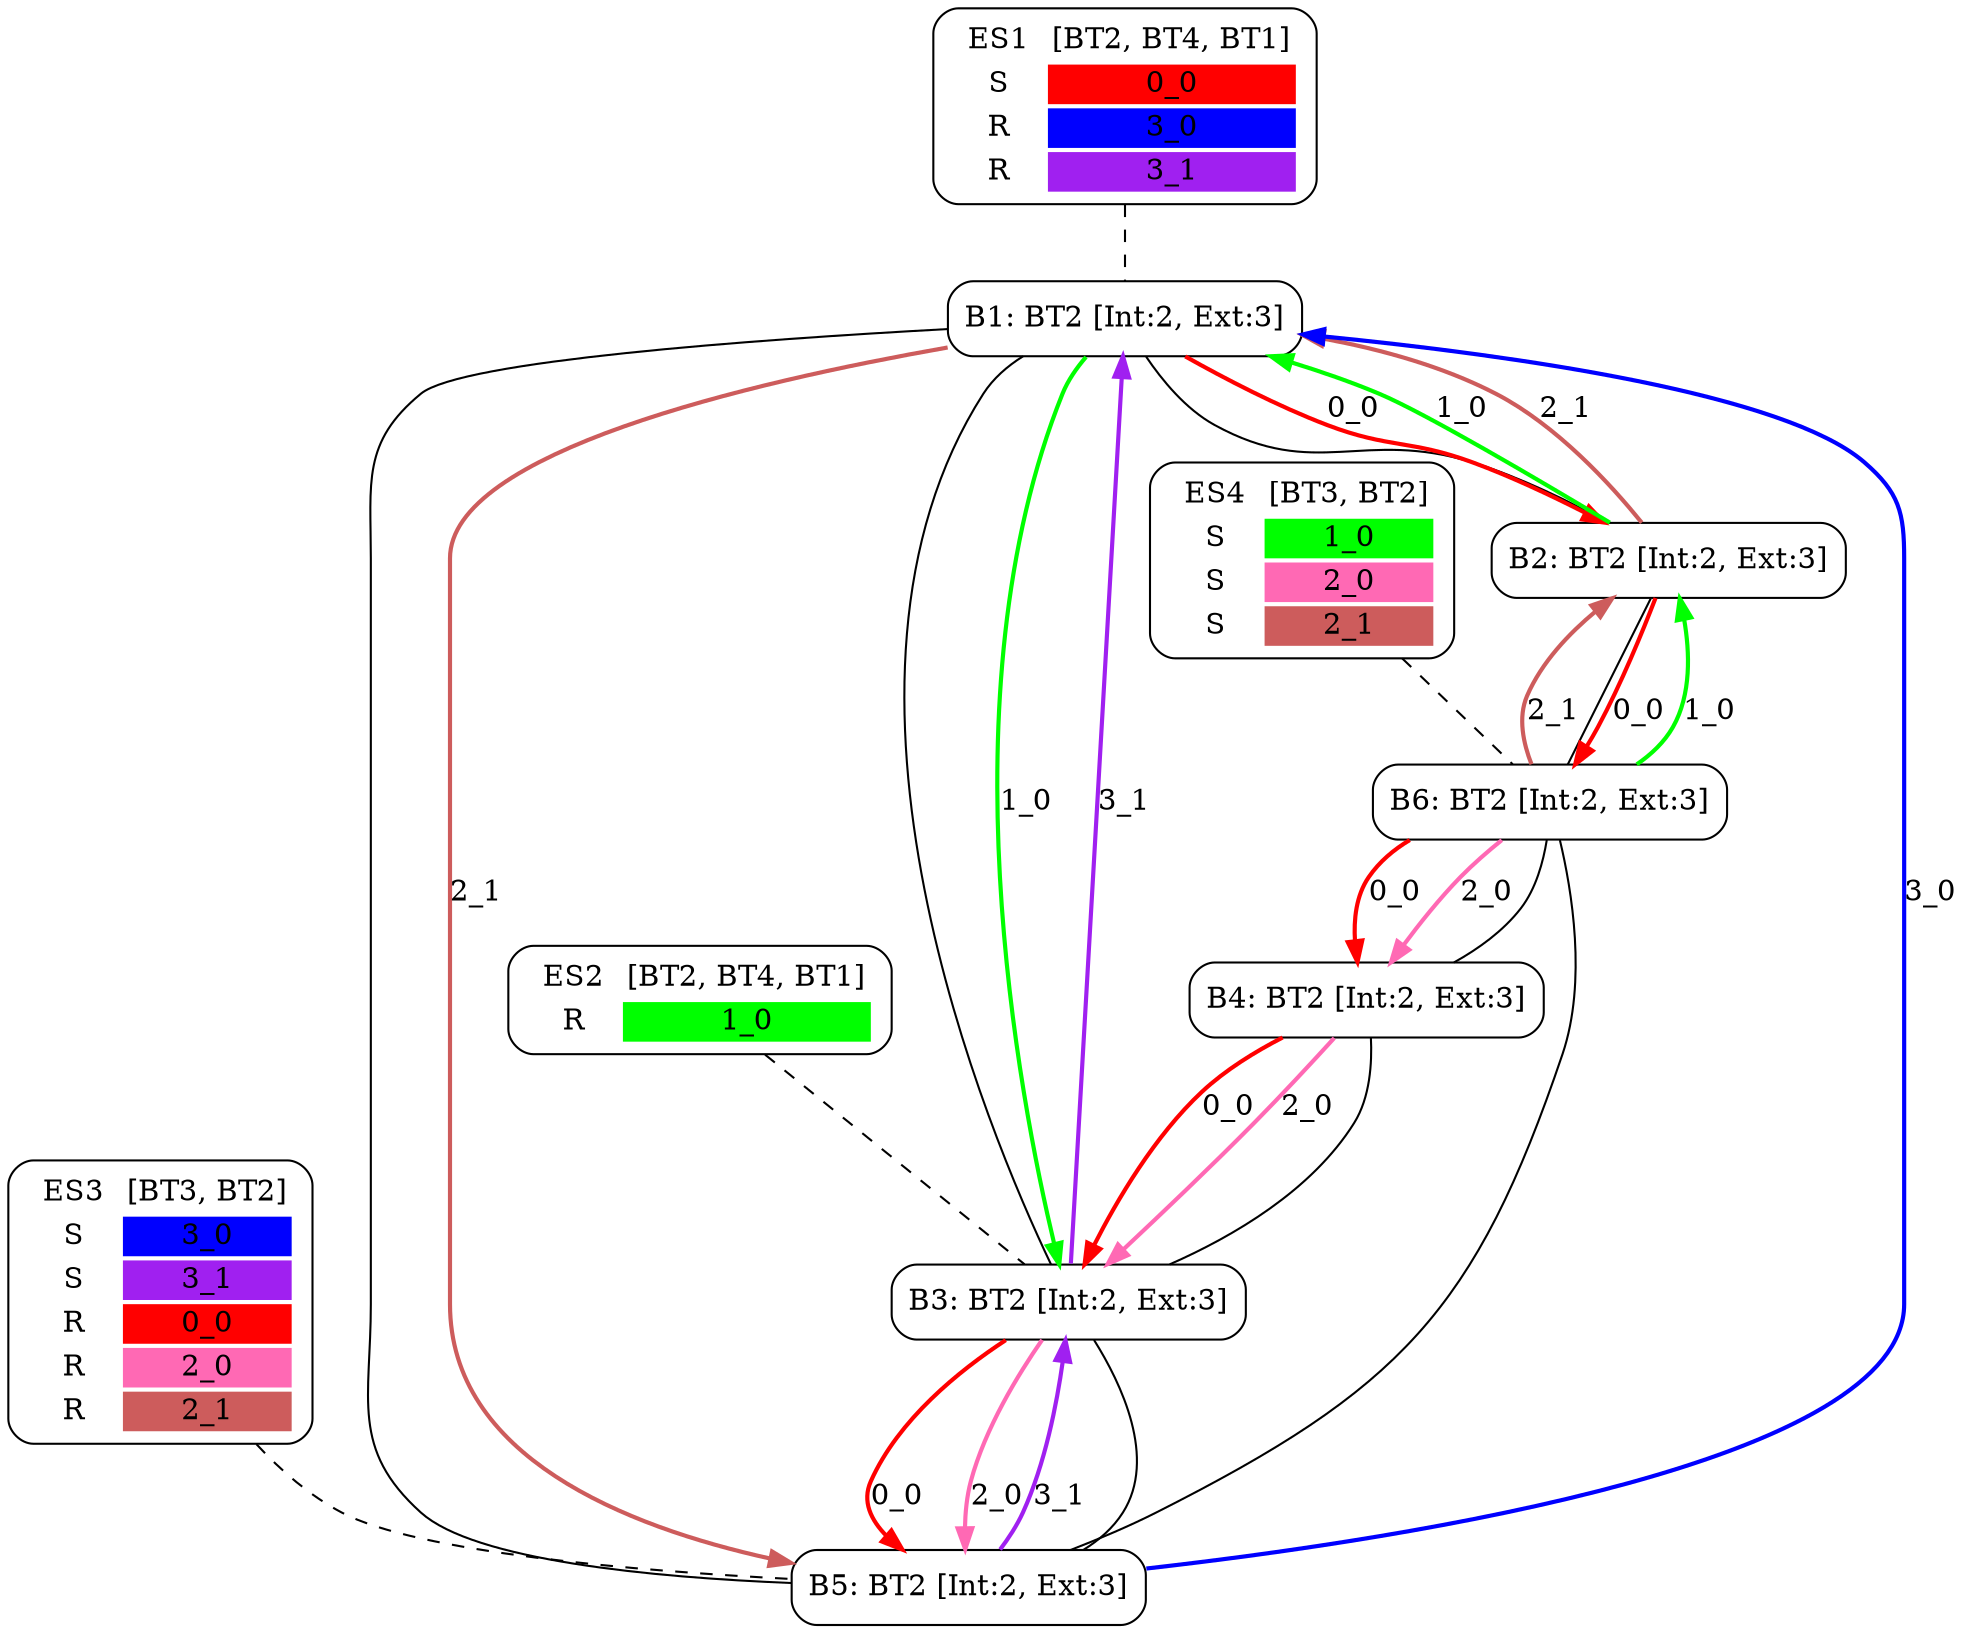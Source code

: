 digraph network {
  ES1 [ label=<<TABLE  BORDER="0"><TR> <TD ALIGN="CENTER" BORDER="0"> ES1 </TD> <TD>[BT2, BT4, BT1]</TD> </TR><TR><TD>S</TD><TD BGCOLOR="red">0_0</TD></TR>
<TR><TD>R</TD><TD BGCOLOR="blue">3_0</TD></TR>
<TR><TD>R</TD><TD BGCOLOR="purple">3_1</TD></TR>
</TABLE>> shape="box" style="rounded" ];
  ES2 [ label=<<TABLE  BORDER="0"><TR> <TD ALIGN="CENTER" BORDER="0"> ES2 </TD> <TD>[BT2, BT4, BT1]</TD> </TR><TR><TD>R</TD><TD BGCOLOR="green">1_0</TD></TR>
</TABLE>> shape="box" style="rounded" ];
  ES3 [ label=<<TABLE  BORDER="0"><TR> <TD ALIGN="CENTER" BORDER="0"> ES3 </TD> <TD>[BT3, BT2]</TD> </TR><TR><TD>S</TD><TD BGCOLOR="blue">3_0</TD></TR>
<TR><TD>S</TD><TD BGCOLOR="purple">3_1</TD></TR>
<TR><TD>R</TD><TD BGCOLOR="red">0_0</TD></TR>
<TR><TD>R</TD><TD BGCOLOR="hotpink">2_0</TD></TR>
<TR><TD>R</TD><TD BGCOLOR="indianred">2_1</TD></TR>
</TABLE>> shape="box" style="rounded" ];
  ES4 [ label=<<TABLE  BORDER="0"><TR> <TD ALIGN="CENTER" BORDER="0"> ES4 </TD> <TD>[BT3, BT2]</TD> </TR><TR><TD>S</TD><TD BGCOLOR="green">1_0</TD></TR>
<TR><TD>S</TD><TD BGCOLOR="hotpink">2_0</TD></TR>
<TR><TD>S</TD><TD BGCOLOR="indianred">2_1</TD></TR>
</TABLE>> shape="box" style="rounded" ];
  B1 [ label="B1: BT2 [Int:2, Ext:3]" shape="box" style="rounded" ];
  B2 [ label="B2: BT2 [Int:2, Ext:3]" shape="box" style="rounded" ];
  B3 [ label="B3: BT2 [Int:2, Ext:3]" shape="box" style="rounded" ];
  B4 [ label="B4: BT2 [Int:2, Ext:3]" shape="box" style="rounded" ];
  B5 [ label="B5: BT2 [Int:2, Ext:3]" shape="box" style="rounded" ];
  B6 [ label="B6: BT2 [Int:2, Ext:3]" shape="box" style="rounded" ];
  ES1 -> B1 [ style="dashed" arrowhead="none" ];
  ES2 -> B3 [ style="dashed" arrowhead="none" ];
  ES3 -> B5 [ style="dashed" arrowhead="none" ];
  ES4 -> B6 [ style="dashed" arrowhead="none" ];
  B1 -> B2 [ arrowhead="none" ];
  B1 -> B3 [ arrowhead="none" ];
  B1 -> B5 [ arrowhead="none" ];
  B2 -> B6 [ arrowhead="none" ];
  B3 -> B4 [ arrowhead="none" ];
  B3 -> B5 [ arrowhead="none" ];
  B4 -> B6 [ arrowhead="none" ];
  B5 -> B6 [ arrowhead="none" ];
  B1 -> B2 [ label="0_0" color="red" style="bold" ];
  B2 -> B6 [ label="0_0" color="red" style="bold" ];
  B6 -> B4 [ label="0_0" color="red" style="bold" ];
  B4 -> B3 [ label="0_0" color="red" style="bold" ];
  B3 -> B5 [ label="0_0" color="red" style="bold" ];
  B6 -> B2 [ label="1_0" color="green" style="bold" ];
  B2 -> B1 [ label="1_0" color="green" style="bold" ];
  B1 -> B3 [ label="1_0" color="green" style="bold" ];
  B6 -> B4 [ label="2_0" color="hotpink" style="bold" ];
  B4 -> B3 [ label="2_0" color="hotpink" style="bold" ];
  B3 -> B5 [ label="2_0" color="hotpink" style="bold" ];
  B6 -> B2 [ label="2_1" color="indianred" style="bold" ];
  B2 -> B1 [ label="2_1" color="indianred" style="bold" ];
  B1 -> B5 [ label="2_1" color="indianred" style="bold" ];
  B5 -> B1 [ label="3_0" color="blue" style="bold" ];
  B5 -> B3 [ label="3_1" color="purple" style="bold" ];
  B3 -> B1 [ label="3_1" color="purple" style="bold" ];
}

